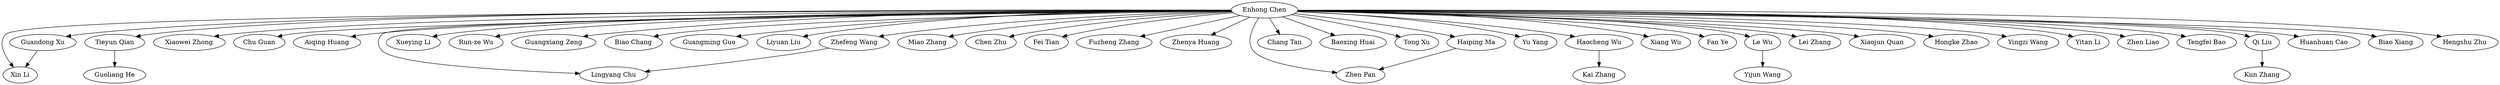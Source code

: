 strict digraph G{
"Enhong Chen" -> "Xin Li"
"Enhong Chen" -> "Lingyang Chu"
"Enhong Chen" -> "Guandong Xu"
"Enhong Chen" -> "Xiaowei Zhong"
"Guandong Xu" -> "Xin Li"
"Enhong Chen" -> "Chu Guan"
"Enhong Chen" -> "Aiqing Huang"
"Enhong Chen" -> "Zhen Pan"
"Enhong Chen" -> "Xueying Li"
"Enhong Chen" -> "Run-ze Wu"
"Enhong Chen" -> "Guangxiang Zeng"
"Enhong Chen" -> "Biao Chang"
"Enhong Chen" -> "Guangming Guo"
"Enhong Chen" -> "Liyuan Liu"
"Enhong Chen" -> "Tieyun Qian"
"Enhong Chen" -> "Miao Zhang"
"Enhong Chen" -> "Chen Zhu"
"Enhong Chen" -> "Fei Tian"
"Enhong Chen" -> "Fuzheng Zhang"
"Enhong Chen" -> "Zhenya Huang"
"Enhong Chen" -> "Haocheng Wu"
"Enhong Chen" -> "Chang Tan"
"Enhong Chen" -> "Baoxing Huai"
"Enhong Chen" -> "Tong Xu"
"Enhong Chen" -> "Le Wu"
"Le Wu" -> "Yijun Wang"
"Enhong Chen" -> "Yu Yang"
"Enhong Chen" -> "Haiping Ma"
"Haiping Ma" -> "Zhen Pan"
"Enhong Chen" -> "Xiang Wu"
"Enhong Chen" -> "Fan Ye"
"Enhong Chen" -> "Zhefeng Wang"
"Zhefeng Wang" -> "Lingyang Chu"
"Enhong Chen" -> "Lei Zhang"
"Enhong Chen" -> "Xiaojun Quan"
"Enhong Chen" -> "Hongke Zhao"
"Enhong Chen" -> "Yingzi Wang"
"Enhong Chen" -> "Yitan Li"
"Enhong Chen" -> "Zhen Liao"
"Enhong Chen" -> "Tengfei Bao"
"Tieyun Qian" -> "Guoliang He"
"Enhong Chen" -> "Qi Liu"
"Enhong Chen" -> "Huanhuan Cao"
"Enhong Chen" -> "Biao Xiang"
"Enhong Chen" -> "Hengshu Zhu"
"Haocheng Wu" -> "Kai Zhang"
"Qi Liu" -> "Kun Zhang"
}